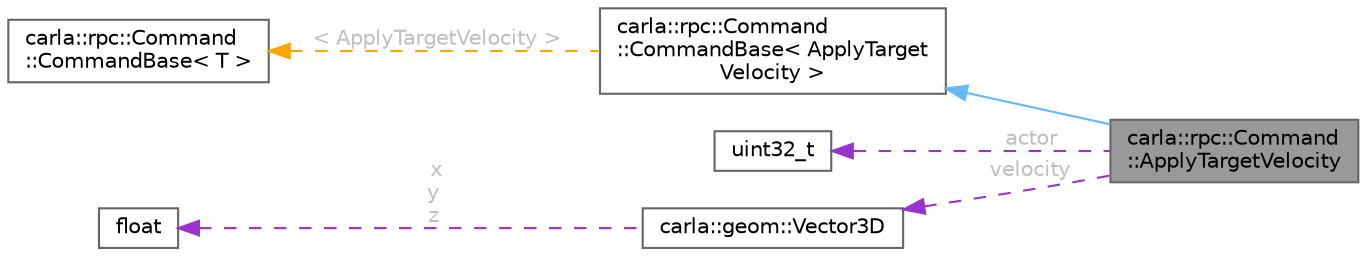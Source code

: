 digraph "carla::rpc::Command::ApplyTargetVelocity"
{
 // INTERACTIVE_SVG=YES
 // LATEX_PDF_SIZE
  bgcolor="transparent";
  edge [fontname=Helvetica,fontsize=10,labelfontname=Helvetica,labelfontsize=10];
  node [fontname=Helvetica,fontsize=10,shape=box,height=0.2,width=0.4];
  rankdir="LR";
  Node1 [id="Node000001",label="carla::rpc::Command\l::ApplyTargetVelocity",height=0.2,width=0.4,color="gray40", fillcolor="grey60", style="filled", fontcolor="black",tooltip=" "];
  Node2 -> Node1 [id="edge1_Node000001_Node000002",dir="back",color="steelblue1",style="solid",tooltip=" "];
  Node2 [id="Node000002",label="carla::rpc::Command\l::CommandBase\< ApplyTarget\lVelocity \>",height=0.2,width=0.4,color="gray40", fillcolor="white", style="filled",URL="$d0/d4c/structcarla_1_1rpc_1_1Command_1_1CommandBase.html",tooltip=" "];
  Node3 -> Node2 [id="edge2_Node000002_Node000003",dir="back",color="orange",style="dashed",tooltip=" ",label=" \< ApplyTargetVelocity \>",fontcolor="grey" ];
  Node3 [id="Node000003",label="carla::rpc::Command\l::CommandBase\< T \>",height=0.2,width=0.4,color="gray40", fillcolor="white", style="filled",URL="$d0/d4c/structcarla_1_1rpc_1_1Command_1_1CommandBase.html",tooltip=" "];
  Node4 -> Node1 [id="edge3_Node000001_Node000004",dir="back",color="darkorchid3",style="dashed",tooltip=" ",label=" actor",fontcolor="grey" ];
  Node4 [id="Node000004",label="uint32_t",height=0.2,width=0.4,color="gray40", fillcolor="white", style="filled",tooltip=" "];
  Node5 -> Node1 [id="edge4_Node000001_Node000005",dir="back",color="darkorchid3",style="dashed",tooltip=" ",label=" velocity",fontcolor="grey" ];
  Node5 [id="Node000005",label="carla::geom::Vector3D",height=0.2,width=0.4,color="gray40", fillcolor="white", style="filled",URL="$d9/dfe/classcarla_1_1geom_1_1Vector3D.html",tooltip=" "];
  Node6 -> Node5 [id="edge5_Node000005_Node000006",dir="back",color="darkorchid3",style="dashed",tooltip=" ",label=" x\ny\nz",fontcolor="grey" ];
  Node6 [id="Node000006",label="float",height=0.2,width=0.4,color="gray40", fillcolor="white", style="filled",tooltip=" "];
}
